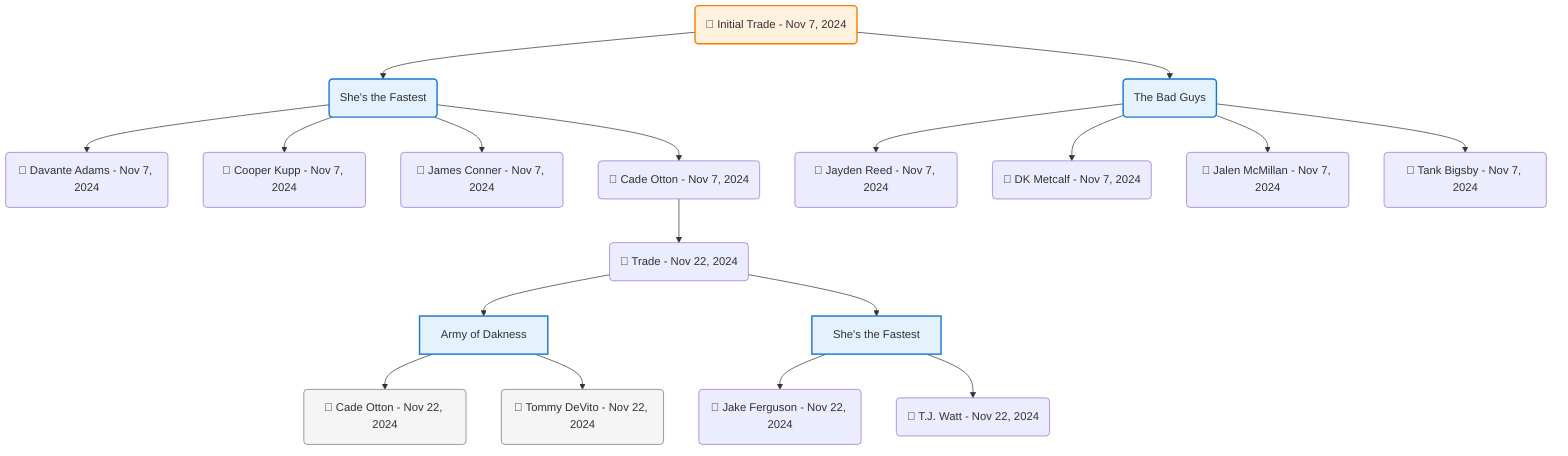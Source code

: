 flowchart TD

    TRADE_MAIN("🔄 Initial Trade - Nov 7, 2024")
    TEAM_1("She's the Fastest")
    TEAM_2("The Bad Guys")
    NODE_01a06424-c7b2-40d0-a9a6-0bf4476c878d("🔄 Davante Adams - Nov 7, 2024")
    NODE_61b63a42-68ef-4dd1-b255-24d63f7d3db2("🔄 Cooper Kupp - Nov 7, 2024")
    NODE_3b42a806-e1a5-4804-9033-748803fe5c38("🔄 Jayden Reed - Nov 7, 2024")
    NODE_7486b713-436b-4ebb-977f-a5eee3be411f("🔄 DK Metcalf - Nov 7, 2024")
    NODE_667ad38f-c2bd-4f79-8981-c251035800f2("🔄 James Conner - Nov 7, 2024")
    NODE_32b27ada-9ca3-4df8-aa54-cdedae0327d7("🔄 Jalen McMillan - Nov 7, 2024")
    NODE_639ff1b9-3f43-48f5-b518-e62da10b0078("🔄 Tank Bigsby - Nov 7, 2024")
    NODE_e9079c1a-2a24-4736-b966-f1f288f3723f("🔄 Cade Otton - Nov 7, 2024")
    TRADE_c5f7ffe4-03f4-4934-a180-962c6df2332d_3("🔄 Trade - Nov 22, 2024")
    TEAM_40f7599b-e68f-4bf4-9553-bf7e10924635_4["Army of Dakness"]
    NODE_9cb7f2ea-2dbb-4c0d-8722-31b51e3a2885("🔄 Cade Otton - Nov 22, 2024")
    NODE_bff925fd-413c-4e1b-bd5f-9d54cb007e7c("🔄 Tommy DeVito - Nov 22, 2024")
    TEAM_4449259f-64af-44fd-9235-1facc0926234_5["She's the Fastest"]
    NODE_586497a1-618d-4b4e-bde1-24c5150caf78("🔄 Jake Ferguson - Nov 22, 2024")
    NODE_282e4726-e801-47e6-9874-df90f99fe84c("🔄 T.J. Watt - Nov 22, 2024")

    TRADE_MAIN --> TEAM_1
    TRADE_MAIN --> TEAM_2
    TEAM_1 --> NODE_01a06424-c7b2-40d0-a9a6-0bf4476c878d
    TEAM_1 --> NODE_61b63a42-68ef-4dd1-b255-24d63f7d3db2
    TEAM_2 --> NODE_3b42a806-e1a5-4804-9033-748803fe5c38
    TEAM_2 --> NODE_7486b713-436b-4ebb-977f-a5eee3be411f
    TEAM_1 --> NODE_667ad38f-c2bd-4f79-8981-c251035800f2
    TEAM_2 --> NODE_32b27ada-9ca3-4df8-aa54-cdedae0327d7
    TEAM_2 --> NODE_639ff1b9-3f43-48f5-b518-e62da10b0078
    TEAM_1 --> NODE_e9079c1a-2a24-4736-b966-f1f288f3723f
    NODE_e9079c1a-2a24-4736-b966-f1f288f3723f --> TRADE_c5f7ffe4-03f4-4934-a180-962c6df2332d_3
    TRADE_c5f7ffe4-03f4-4934-a180-962c6df2332d_3 --> TEAM_40f7599b-e68f-4bf4-9553-bf7e10924635_4
    TEAM_40f7599b-e68f-4bf4-9553-bf7e10924635_4 --> NODE_9cb7f2ea-2dbb-4c0d-8722-31b51e3a2885
    TEAM_40f7599b-e68f-4bf4-9553-bf7e10924635_4 --> NODE_bff925fd-413c-4e1b-bd5f-9d54cb007e7c
    TRADE_c5f7ffe4-03f4-4934-a180-962c6df2332d_3 --> TEAM_4449259f-64af-44fd-9235-1facc0926234_5
    TEAM_4449259f-64af-44fd-9235-1facc0926234_5 --> NODE_586497a1-618d-4b4e-bde1-24c5150caf78
    TEAM_4449259f-64af-44fd-9235-1facc0926234_5 --> NODE_282e4726-e801-47e6-9874-df90f99fe84c

    %% Node styling
    classDef teamNode fill:#e3f2fd,stroke:#1976d2,stroke-width:2px
    classDef tradeNode fill:#fff3e0,stroke:#f57c00,stroke-width:2px
    classDef playerNode fill:#f3e5f5,stroke:#7b1fa2,stroke-width:1px
    classDef nonRootPlayerNode fill:#f5f5f5,stroke:#757575,stroke-width:1px
    classDef endNode fill:#ffebee,stroke:#c62828,stroke-width:2px
    classDef waiverNode fill:#e8f5e8,stroke:#388e3c,stroke-width:2px
    classDef championshipNode fill:#fff9c4,stroke:#f57f17,stroke-width:3px

    class TEAM_1,TEAM_2,TEAM_40f7599b-e68f-4bf4-9553-bf7e10924635_4,TEAM_4449259f-64af-44fd-9235-1facc0926234_5 teamNode
    class NODE_9cb7f2ea-2dbb-4c0d-8722-31b51e3a2885,NODE_bff925fd-413c-4e1b-bd5f-9d54cb007e7c nonRootPlayerNode
    class TRADE_MAIN tradeNode